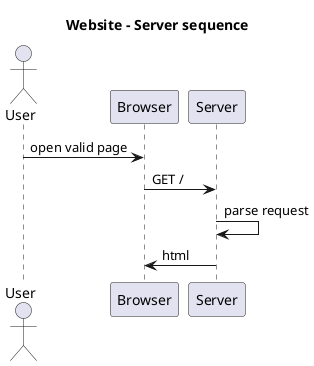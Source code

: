 @startuml
title Website - Server sequence

actor User

User -> Browser: open valid page
Browser -> Server: GET /
Server -> Server: parse request
Server -> Browser: html

@enduml